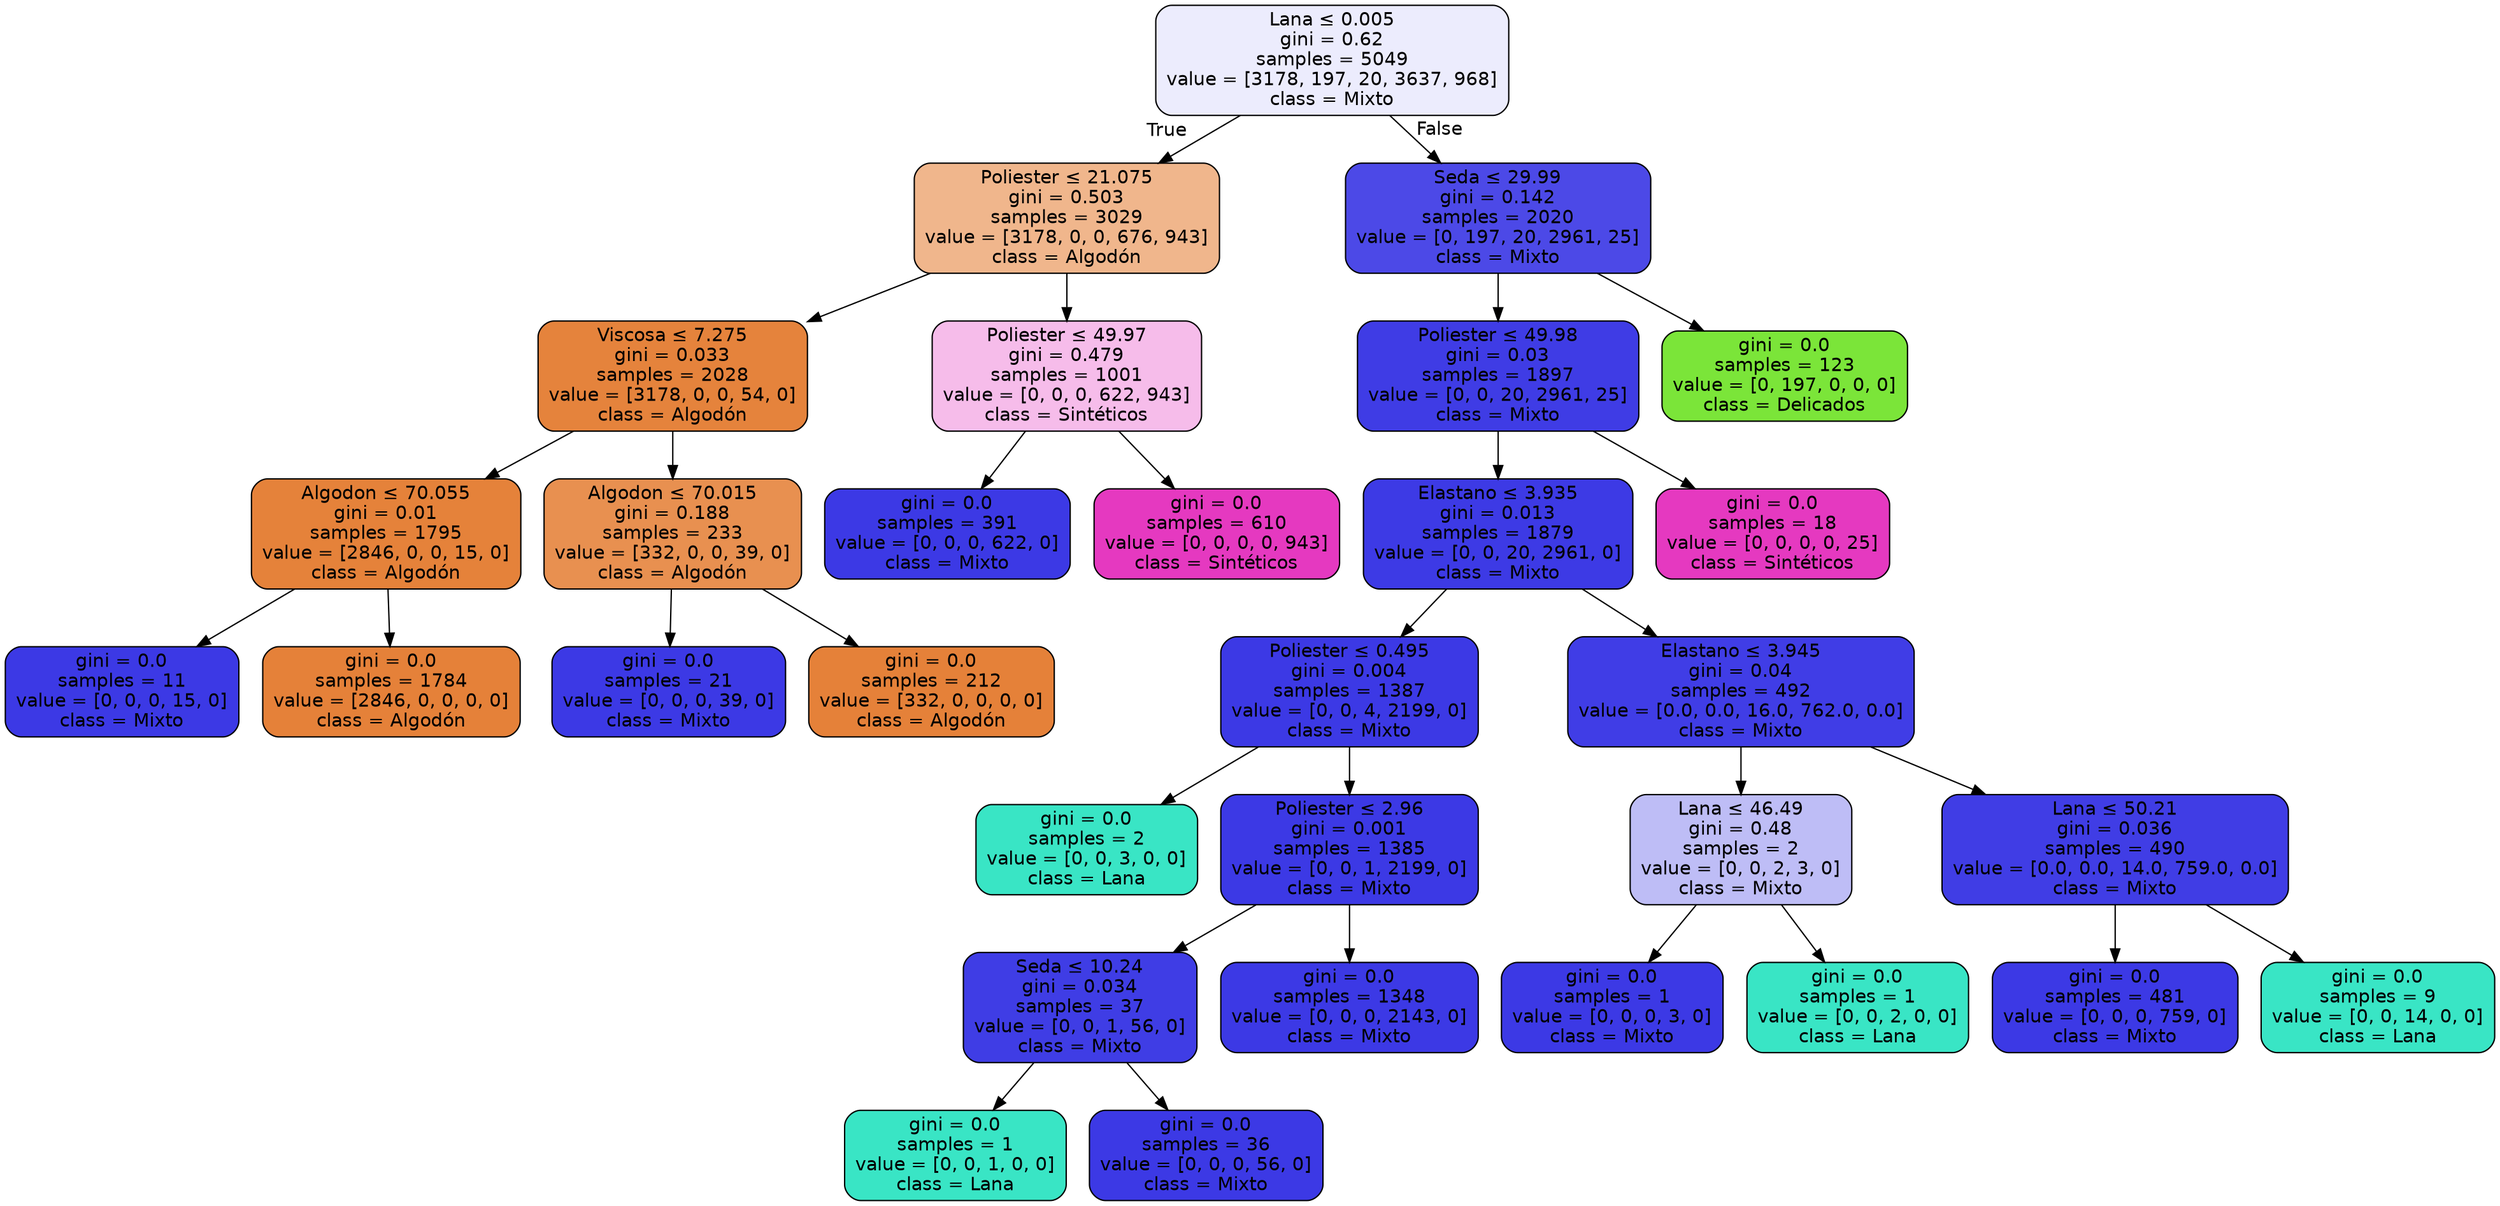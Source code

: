 digraph Tree {
node [shape=box, style="filled, rounded", color="black", fontname="helvetica"] ;
edge [fontname="helvetica"] ;
0 [label=<Lana &le; 0.005<br/>gini = 0.62<br/>samples = 5049<br/>value = [3178, 197, 20, 3637, 968]<br/>class = Mixto>, fillcolor="#ececfd"] ;
1 [label=<Poliester &le; 21.075<br/>gini = 0.503<br/>samples = 3029<br/>value = [3178, 0, 0, 676, 943]<br/>class = Algodón>, fillcolor="#f0b68c"] ;
0 -> 1 [labeldistance=2.5, labelangle=45, headlabel="True"] ;
2 [label=<Viscosa &le; 7.275<br/>gini = 0.033<br/>samples = 2028<br/>value = [3178, 0, 0, 54, 0]<br/>class = Algodón>, fillcolor="#e5833c"] ;
1 -> 2 ;
3 [label=<Algodon &le; 70.055<br/>gini = 0.01<br/>samples = 1795<br/>value = [2846, 0, 0, 15, 0]<br/>class = Algodón>, fillcolor="#e5823a"] ;
2 -> 3 ;
4 [label=<gini = 0.0<br/>samples = 11<br/>value = [0, 0, 0, 15, 0]<br/>class = Mixto>, fillcolor="#3c39e5"] ;
3 -> 4 ;
5 [label=<gini = 0.0<br/>samples = 1784<br/>value = [2846, 0, 0, 0, 0]<br/>class = Algodón>, fillcolor="#e58139"] ;
3 -> 5 ;
6 [label=<Algodon &le; 70.015<br/>gini = 0.188<br/>samples = 233<br/>value = [332, 0, 0, 39, 0]<br/>class = Algodón>, fillcolor="#e89050"] ;
2 -> 6 ;
7 [label=<gini = 0.0<br/>samples = 21<br/>value = [0, 0, 0, 39, 0]<br/>class = Mixto>, fillcolor="#3c39e5"] ;
6 -> 7 ;
8 [label=<gini = 0.0<br/>samples = 212<br/>value = [332, 0, 0, 0, 0]<br/>class = Algodón>, fillcolor="#e58139"] ;
6 -> 8 ;
9 [label=<Poliester &le; 49.97<br/>gini = 0.479<br/>samples = 1001<br/>value = [0, 0, 0, 622, 943]<br/>class = Sintéticos>, fillcolor="#f6bcea"] ;
1 -> 9 ;
10 [label=<gini = 0.0<br/>samples = 391<br/>value = [0, 0, 0, 622, 0]<br/>class = Mixto>, fillcolor="#3c39e5"] ;
9 -> 10 ;
11 [label=<gini = 0.0<br/>samples = 610<br/>value = [0, 0, 0, 0, 943]<br/>class = Sintéticos>, fillcolor="#e539c0"] ;
9 -> 11 ;
12 [label=<Seda &le; 29.99<br/>gini = 0.142<br/>samples = 2020<br/>value = [0, 197, 20, 2961, 25]<br/>class = Mixto>, fillcolor="#4c49e7"] ;
0 -> 12 [labeldistance=2.5, labelangle=-45, headlabel="False"] ;
13 [label=<Poliester &le; 49.98<br/>gini = 0.03<br/>samples = 1897<br/>value = [0, 0, 20, 2961, 25]<br/>class = Mixto>, fillcolor="#3f3ce5"] ;
12 -> 13 ;
14 [label=<Elastano &le; 3.935<br/>gini = 0.013<br/>samples = 1879<br/>value = [0, 0, 20, 2961, 0]<br/>class = Mixto>, fillcolor="#3d3ae5"] ;
13 -> 14 ;
15 [label=<Poliester &le; 0.495<br/>gini = 0.004<br/>samples = 1387<br/>value = [0, 0, 4, 2199, 0]<br/>class = Mixto>, fillcolor="#3c39e5"] ;
14 -> 15 ;
16 [label=<gini = 0.0<br/>samples = 2<br/>value = [0, 0, 3, 0, 0]<br/>class = Lana>, fillcolor="#39e5c5"] ;
15 -> 16 ;
17 [label=<Poliester &le; 2.96<br/>gini = 0.001<br/>samples = 1385<br/>value = [0, 0, 1, 2199, 0]<br/>class = Mixto>, fillcolor="#3c39e5"] ;
15 -> 17 ;
18 [label=<Seda &le; 10.24<br/>gini = 0.034<br/>samples = 37<br/>value = [0, 0, 1, 56, 0]<br/>class = Mixto>, fillcolor="#3f3de5"] ;
17 -> 18 ;
19 [label=<gini = 0.0<br/>samples = 1<br/>value = [0, 0, 1, 0, 0]<br/>class = Lana>, fillcolor="#39e5c5"] ;
18 -> 19 ;
20 [label=<gini = 0.0<br/>samples = 36<br/>value = [0, 0, 0, 56, 0]<br/>class = Mixto>, fillcolor="#3c39e5"] ;
18 -> 20 ;
21 [label=<gini = 0.0<br/>samples = 1348<br/>value = [0, 0, 0, 2143, 0]<br/>class = Mixto>, fillcolor="#3c39e5"] ;
17 -> 21 ;
22 [label=<Elastano &le; 3.945<br/>gini = 0.04<br/>samples = 492<br/>value = [0.0, 0.0, 16.0, 762.0, 0.0]<br/>class = Mixto>, fillcolor="#403de6"] ;
14 -> 22 ;
23 [label=<Lana &le; 46.49<br/>gini = 0.48<br/>samples = 2<br/>value = [0, 0, 2, 3, 0]<br/>class = Mixto>, fillcolor="#bebdf6"] ;
22 -> 23 ;
24 [label=<gini = 0.0<br/>samples = 1<br/>value = [0, 0, 0, 3, 0]<br/>class = Mixto>, fillcolor="#3c39e5"] ;
23 -> 24 ;
25 [label=<gini = 0.0<br/>samples = 1<br/>value = [0, 0, 2, 0, 0]<br/>class = Lana>, fillcolor="#39e5c5"] ;
23 -> 25 ;
26 [label=<Lana &le; 50.21<br/>gini = 0.036<br/>samples = 490<br/>value = [0.0, 0.0, 14.0, 759.0, 0.0]<br/>class = Mixto>, fillcolor="#403de5"] ;
22 -> 26 ;
27 [label=<gini = 0.0<br/>samples = 481<br/>value = [0, 0, 0, 759, 0]<br/>class = Mixto>, fillcolor="#3c39e5"] ;
26 -> 27 ;
28 [label=<gini = 0.0<br/>samples = 9<br/>value = [0, 0, 14, 0, 0]<br/>class = Lana>, fillcolor="#39e5c5"] ;
26 -> 28 ;
29 [label=<gini = 0.0<br/>samples = 18<br/>value = [0, 0, 0, 0, 25]<br/>class = Sintéticos>, fillcolor="#e539c0"] ;
13 -> 29 ;
30 [label=<gini = 0.0<br/>samples = 123<br/>value = [0, 197, 0, 0, 0]<br/>class = Delicados>, fillcolor="#7be539"] ;
12 -> 30 ;
}